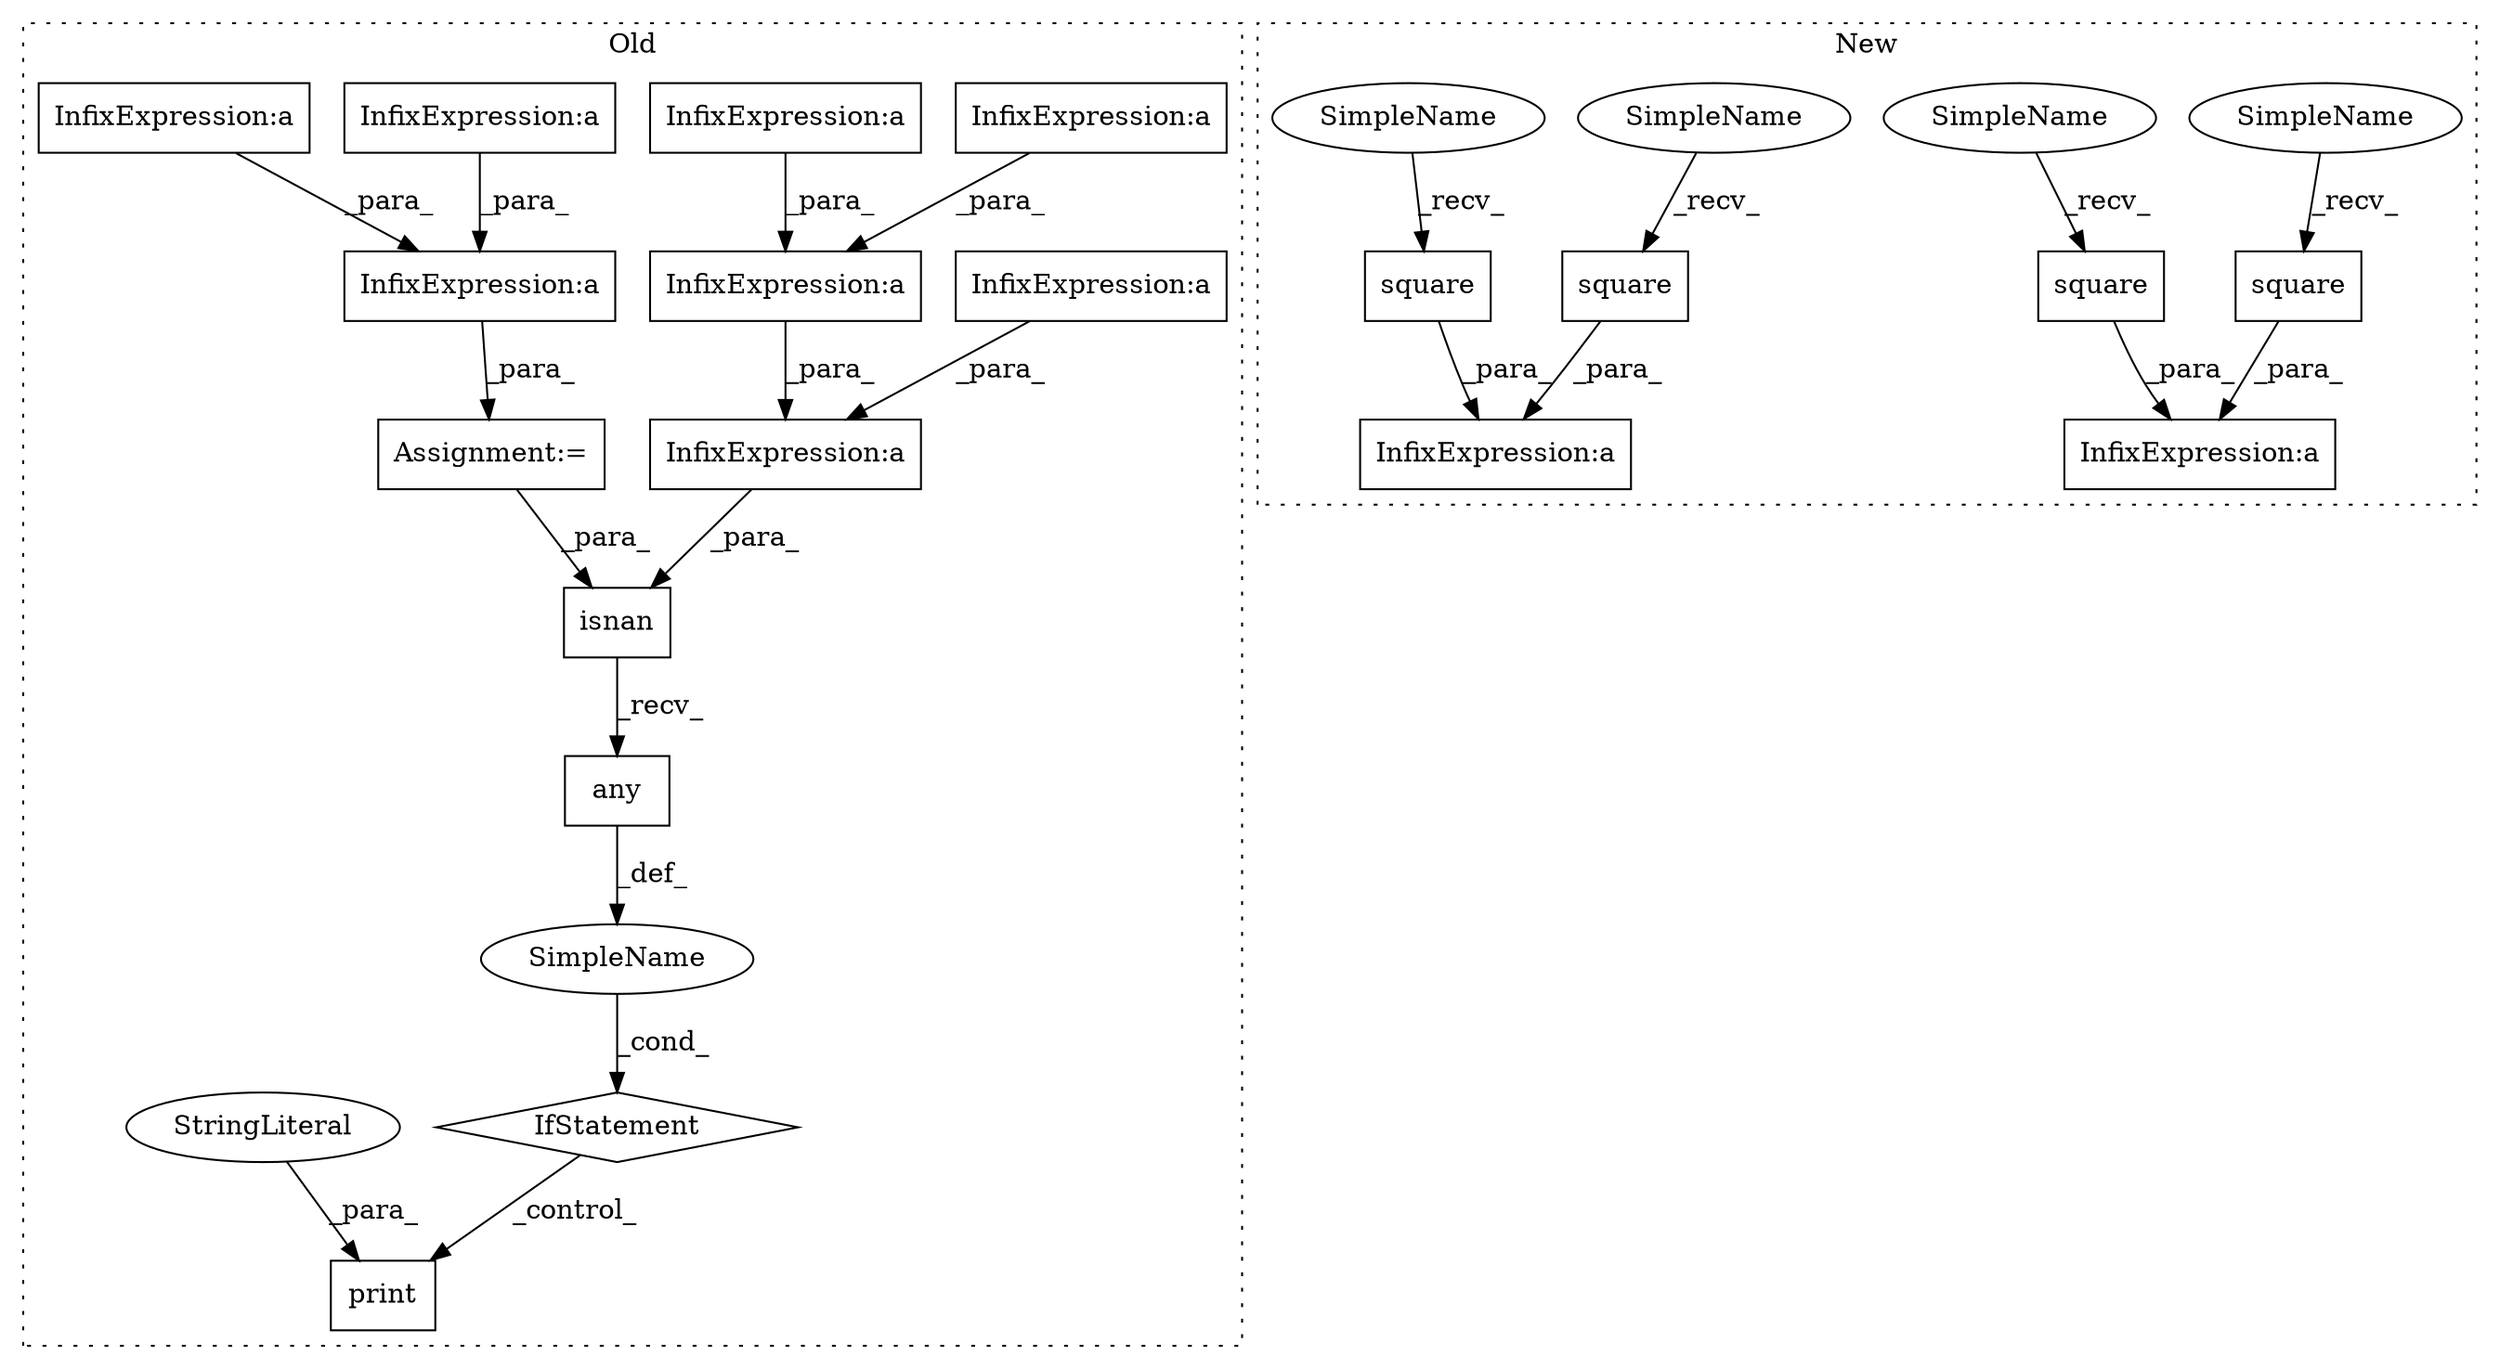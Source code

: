 digraph G {
subgraph cluster0 {
1 [label="any" a="32" s="8789" l="5" shape="box"];
4 [label="InfixExpression:a" a="27" s="8667" l="3" shape="box"];
5 [label="InfixExpression:a" a="27" s="8700" l="3" shape="box"];
6 [label="InfixExpression:a" a="27" s="8675" l="3" shape="box"];
7 [label="InfixExpression:a" a="27" s="8692" l="3" shape="box"];
8 [label="InfixExpression:a" a="27" s="8683" l="3" shape="box"];
9 [label="InfixExpression:a" a="27" s="8423" l="3" shape="box"];
10 [label="InfixExpression:a" a="27" s="8407" l="3" shape="box"];
11 [label="InfixExpression:a" a="27" s="8415" l="3" shape="box"];
13 [label="print" a="32" s="8804,8816" l="6,1" shape="box"];
14 [label="SimpleName" a="42" s="" l="" shape="ellipse"];
15 [label="IfStatement" a="25" s="8767,8794" l="4,2" shape="diamond"];
19 [label="isnan" a="32" s="8777,8787" l="6,1" shape="box"];
20 [label="Assignment:=" a="7" s="8400" l="1" shape="box"];
21 [label="StringLiteral" a="45" s="8810" l="6" shape="ellipse"];
label = "Old";
style="dotted";
}
subgraph cluster1 {
2 [label="square" a="32" s="8663,8674" l="7,1" shape="box"];
3 [label="InfixExpression:a" a="27" s="8654" l="3" shape="box"];
12 [label="square" a="32" s="8641,8652" l="7,1" shape="box"];
16 [label="square" a="32" s="8350,8361" l="7,1" shape="box"];
17 [label="InfixExpression:a" a="27" s="8362" l="3" shape="box"];
18 [label="square" a="32" s="8371,8382" l="7,1" shape="box"];
22 [label="SimpleName" a="42" s="8344" l="5" shape="ellipse"];
23 [label="SimpleName" a="42" s="8657" l="5" shape="ellipse"];
24 [label="SimpleName" a="42" s="8365" l="5" shape="ellipse"];
25 [label="SimpleName" a="42" s="8635" l="5" shape="ellipse"];
label = "New";
style="dotted";
}
1 -> 14 [label="_def_"];
2 -> 3 [label="_para_"];
4 -> 6 [label="_para_"];
5 -> 7 [label="_para_"];
6 -> 7 [label="_para_"];
7 -> 19 [label="_para_"];
8 -> 6 [label="_para_"];
9 -> 11 [label="_para_"];
10 -> 11 [label="_para_"];
11 -> 20 [label="_para_"];
12 -> 3 [label="_para_"];
14 -> 15 [label="_cond_"];
15 -> 13 [label="_control_"];
16 -> 17 [label="_para_"];
18 -> 17 [label="_para_"];
19 -> 1 [label="_recv_"];
20 -> 19 [label="_para_"];
21 -> 13 [label="_para_"];
22 -> 16 [label="_recv_"];
23 -> 2 [label="_recv_"];
24 -> 18 [label="_recv_"];
25 -> 12 [label="_recv_"];
}